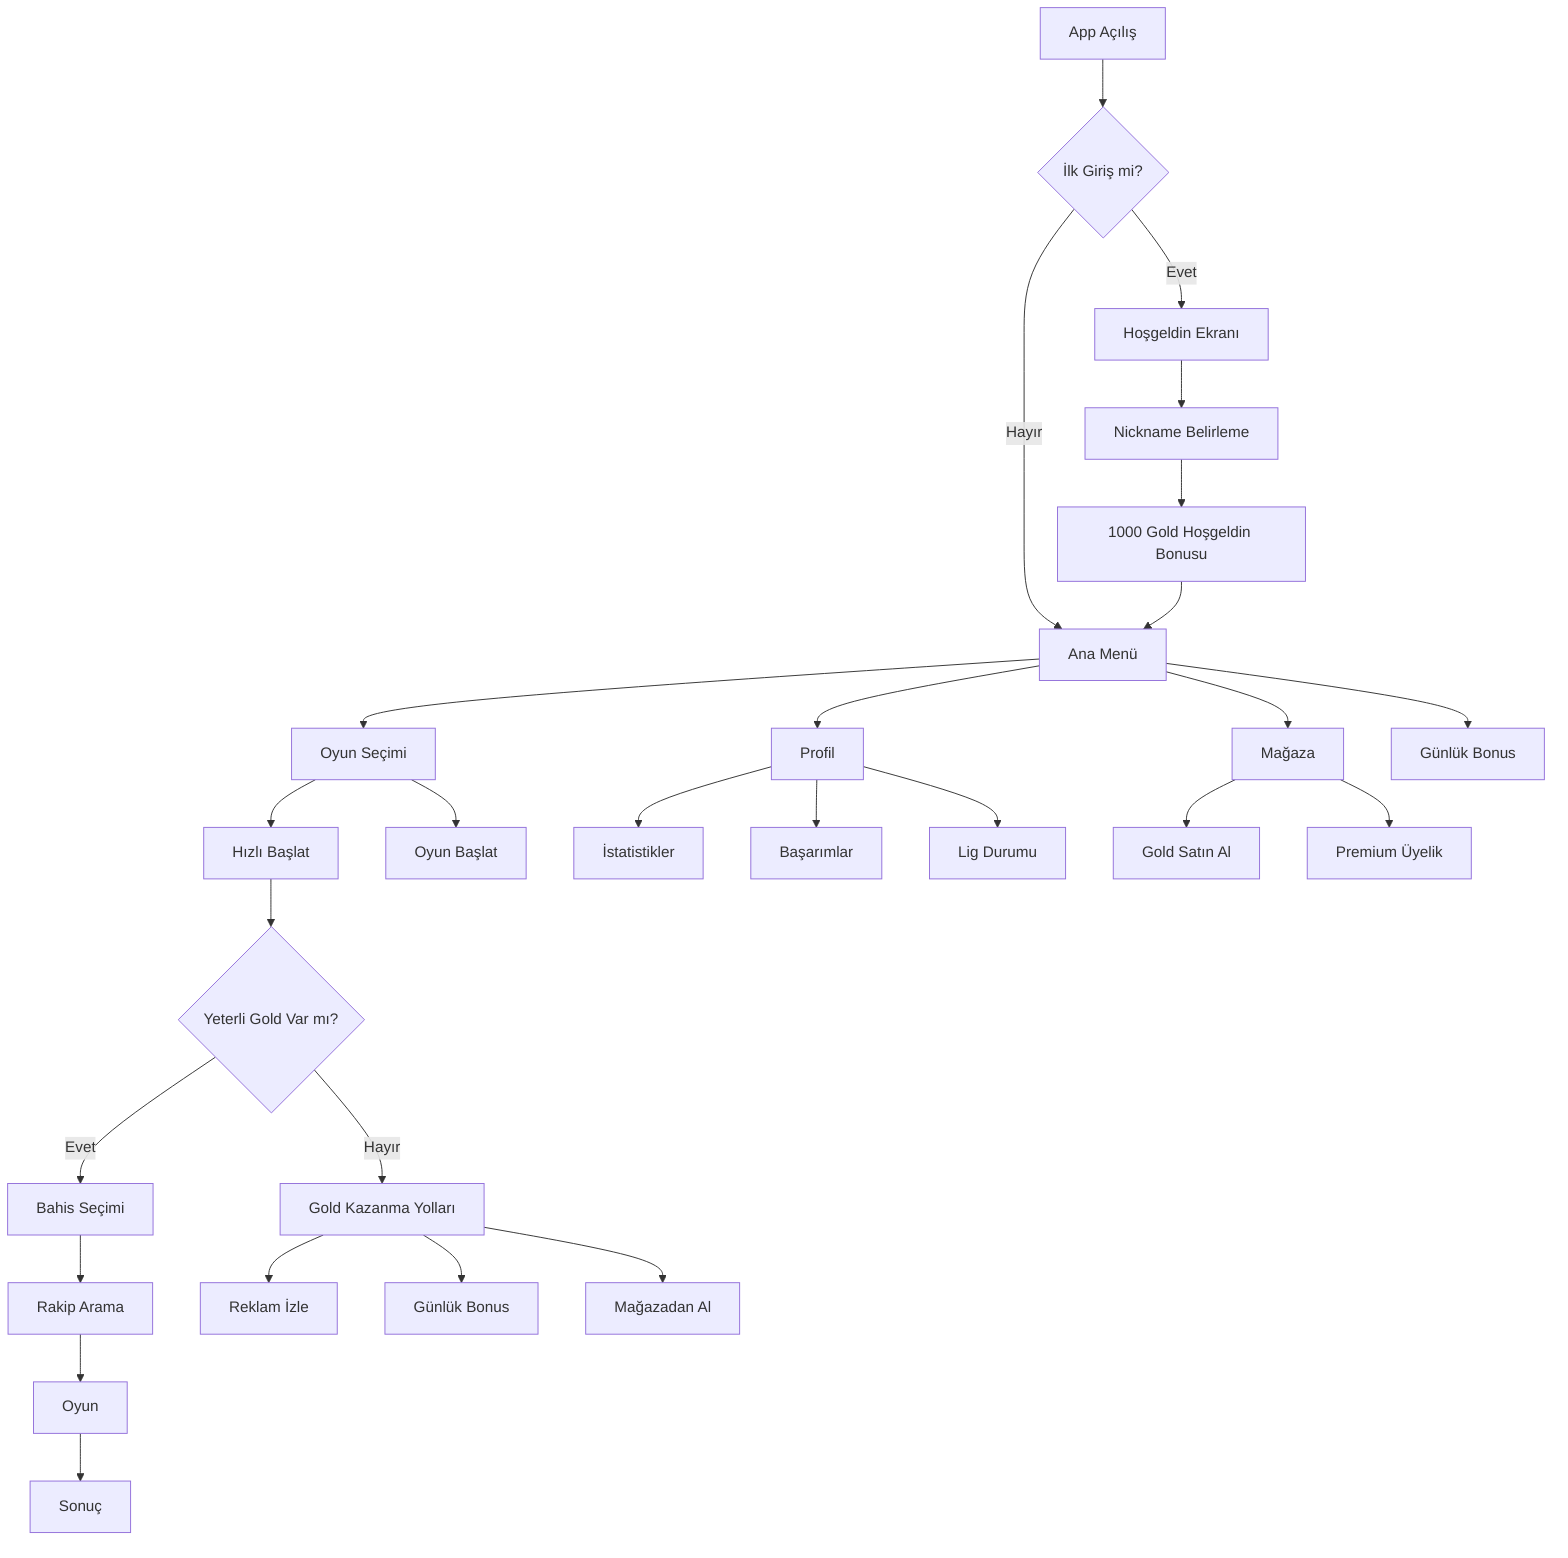graph TD
    A[App Açılış] --> B{İlk Giriş mi?}
    B -->|Evet| C[Hoşgeldin Ekranı]
    B -->|Hayır| D[Ana Menü]
    
    C --> C1[Nickname Belirleme]
    C1 --> C2[1000 Gold Hoşgeldin Bonusu]
    C2 --> D
    
    D --> E[Oyun Seçimi]
    D --> F[Profil]
    D --> G[Mağaza]
    D --> H[Günlük Bonus]
    
    E --> E1[Hızlı Başlat]
    E --> E2[Oyun Başlat]
    
    E1 --> I{Yeterli Gold Var mı?}
    I -->|Evet| J[Bahis Seçimi]
    I -->|Hayır| K[Gold Kazanma Yolları]
    
    J --> L[Rakip Arama]
    L --> M[Oyun]
    M --> N[Sonuç]
    
    K --> K1[Reklam İzle]
    K --> K2[Günlük Bonus]
    K --> K3[Mağazadan Al]
    
    F --> F1[İstatistikler]
    F --> F2[Başarımlar]
    F --> F3[Lig Durumu]
    
    G --> G1[Gold Satın Al]
    G --> G2[Premium Üyelik]